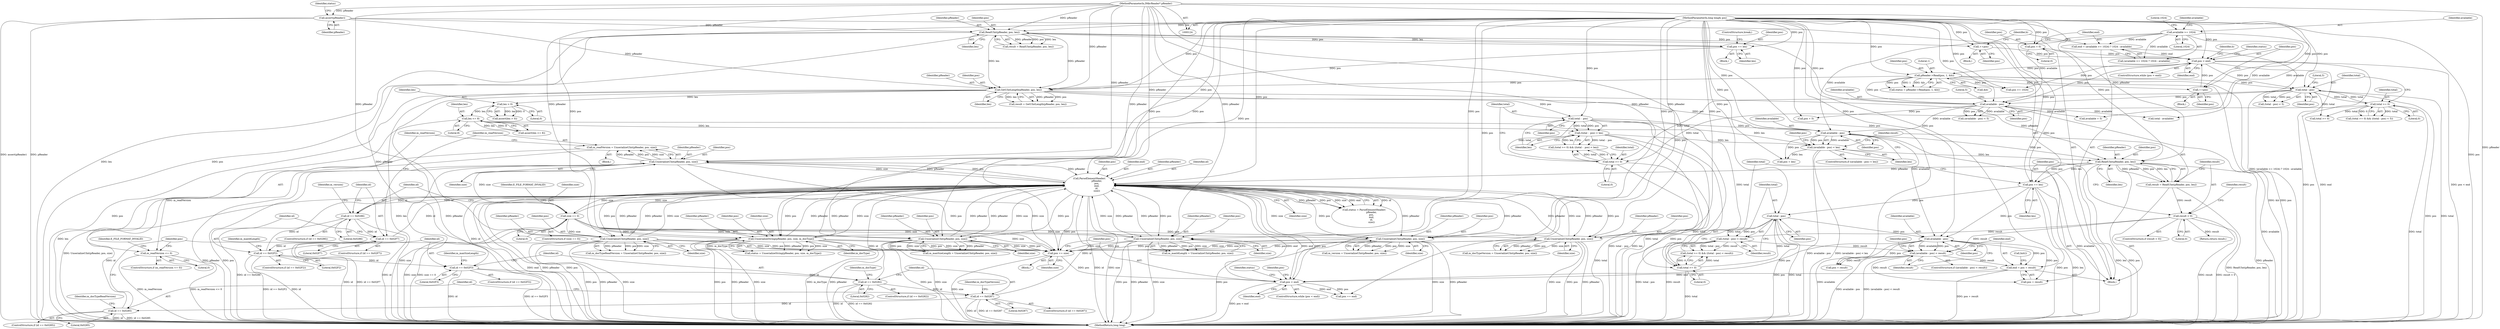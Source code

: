 digraph "1_Android_04839626ed859623901ebd3a5fd483982186b59d_167@API" {
"1000413" [label="(Call,m_readVersion <= 0)"];
"1000406" [label="(Call,m_readVersion = UnserializeUInt(pReader, pos, size))"];
"1000408" [label="(Call,UnserializeUInt(pReader, pos, size))"];
"1000365" [label="(Call,ParseElementHeader(\n                    pReader,\n                    pos,\n                    end,\n                    id,\n                    size))"];
"1000426" [label="(Call,UnserializeUInt(pReader, pos, size))"];
"1000125" [label="(MethodParameterIn,IMkvReader* pReader)"];
"1000126" [label="(MethodParameterIn,long long& pos)"];
"1000378" [label="(Call,size == 0)"];
"1000315" [label="(Call,ReadUInt(pReader, pos, len))"];
"1000267" [label="(Call,GetUIntLength(pReader, pos, len))"];
"1000128" [label="(Call,assert(pReader))"];
"1000242" [label="(Call,ReadUInt(pReader, pos, len))"];
"1000230" [label="(Call,available - pos)"];
"1000153" [label="(Call,available >= 1024)"];
"1000171" [label="(Call,pReader->Read(pos, 1, &b))"];
"1000165" [label="(Call,pos < end)"];
"1000187" [label="(Call,++pos)"];
"1000261" [label="(Call,++pos)"];
"1000146" [label="(Call,pos = 0)"];
"1000150" [label="(Call,end = (available >= 1024) ? 1024 : available)"];
"1000222" [label="(Call,total - pos)"];
"1000218" [label="(Call,total >= 0)"];
"1000257" [label="(Call,pos += len)"];
"1000305" [label="(Call,available - pos)"];
"1000297" [label="(Call,total -  pos)"];
"1000293" [label="(Call,total >= 0)"];
"1000304" [label="(Call,(available - pos) < len)"];
"1000288" [label="(Call,len <= 8)"];
"1000284" [label="(Call,len > 0)"];
"1000296" [label="(Call,(total -  pos) < len)"];
"1000466" [label="(Call,UnserializeString(pReader, pos, size, m_docType))"];
"1000501" [label="(Call,UnserializeUInt(pReader, pos, size))"];
"1000444" [label="(Call,UnserializeUInt(pReader, pos, size))"];
"1000390" [label="(Call,UnserializeUInt(pReader, pos, size))"];
"1000483" [label="(Call,UnserializeUInt(pReader, pos, size))"];
"1000357" [label="(Call,pos < end)"];
"1000511" [label="(Call,pos += size)"];
"1000342" [label="(Call,available - pos)"];
"1000325" [label="(Call,pos += len)"];
"1000334" [label="(Call,total - pos)"];
"1000330" [label="(Call,total >= 0)"];
"1000350" [label="(Call,end = pos + result)"];
"1000341" [label="(Call,(available - pos) < result)"];
"1000320" [label="(Call,result < 0)"];
"1000313" [label="(Call,result = ReadUInt(pReader, pos, len))"];
"1000333" [label="(Call,(total - pos) < result)"];
"1000456" [label="(Call,id == 0x0282)"];
"1000438" [label="(Call,id == 0x02F3)"];
"1000420" [label="(Call,id == 0x02F2)"];
"1000402" [label="(Call,id == 0x02F7)"];
"1000384" [label="(Call,id == 0x0286)"];
"1000495" [label="(Call,id == 0x0285)"];
"1000477" [label="(Call,id == 0x0287)"];
"1000393" [label="(Identifier,size)"];
"1000335" [label="(Identifier,total)"];
"1000469" [label="(Identifier,size)"];
"1000478" [label="(Identifier,id)"];
"1000170" [label="(Identifier,status)"];
"1000504" [label="(Identifier,size)"];
"1000257" [label="(Call,pos += len)"];
"1000191" [label="(Identifier,b)"];
"1000296" [label="(Call,(total -  pos) < len)"];
"1000284" [label="(Call,len > 0)"];
"1000217" [label="(Call,(total >= 0) && ((total - pos) < 5))"];
"1000343" [label="(Identifier,available)"];
"1000153" [label="(Call,available >= 1024)"];
"1000444" [label="(Call,UnserializeUInt(pReader, pos, size))"];
"1000297" [label="(Call,total -  pos)"];
"1000409" [label="(Identifier,pReader)"];
"1000316" [label="(Identifier,pReader)"];
"1000323" [label="(Return,return result;)"];
"1000146" [label="(Call,pos = 0)"];
"1000337" [label="(Identifier,result)"];
"1000304" [label="(Call,(available - pos) < len)"];
"1000384" [label="(Call,id == 0x0286)"];
"1000150" [label="(Call,end = (available >= 1024) ? 1024 : available)"];
"1000419" [label="(ControlStructure,if (id == 0x02F2))"];
"1000347" [label="(Call,pos + result)"];
"1000261" [label="(Call,++pos)"];
"1000265" [label="(Call,result = GetUIntLength(pReader, pos, len))"];
"1000154" [label="(Identifier,available)"];
"1000350" [label="(Call,end = pos + result)"];
"1000151" [label="(Identifier,end)"];
"1000319" [label="(ControlStructure,if (result < 0))"];
"1000428" [label="(Identifier,pos)"];
"1000126" [label="(MethodParameterIn,long long& pos)"];
"1000340" [label="(ControlStructure,if ((available - pos) < result))"];
"1000147" [label="(Identifier,pos)"];
"1000420" [label="(Call,id == 0x02F2)"];
"1000256" [label="(Block,)"];
"1000511" [label="(Call,pos += size)"];
"1000299" [label="(Identifier,pos)"];
"1000445" [label="(Identifier,pReader)"];
"1000378" [label="(Call,size == 0)"];
"1000385" [label="(Identifier,id)"];
"1000497" [label="(Literal,0x0285)"];
"1000206" [label="(Call,total - available)"];
"1000479" [label="(Literal,0x0287)"];
"1000424" [label="(Call,m_maxIdLength = UnserializeUInt(pReader, pos, size))"];
"1000313" [label="(Call,result = ReadUInt(pReader, pos, len))"];
"1000369" [label="(Identifier,id)"];
"1000429" [label="(Identifier,size)"];
"1000380" [label="(Literal,0)"];
"1000285" [label="(Identifier,len)"];
"1000406" [label="(Call,m_readVersion = UnserializeUInt(pReader, pos, size))"];
"1000213" [label="(Call,available + 5)"];
"1000358" [label="(Identifier,pos)"];
"1000485" [label="(Identifier,pos)"];
"1000388" [label="(Call,m_version = UnserializeUInt(pReader, pos, size))"];
"1000311" [label="(Identifier,pos)"];
"1000426" [label="(Call,UnserializeUInt(pReader, pos, size))"];
"1000165" [label="(Call,pos < end)"];
"1000159" [label="(Block,)"];
"1000461" [label="(Identifier,m_docType)"];
"1000500" [label="(Identifier,m_docTypeReadVersion)"];
"1000356" [label="(ControlStructure,while (pos < end))"];
"1000417" [label="(Identifier,E_FILE_FORMAT_INVALID)"];
"1000495" [label="(Call,id == 0x0285)"];
"1000270" [label="(Identifier,len)"];
"1000244" [label="(Identifier,pos)"];
"1000202" [label="(Call,total >= 0)"];
"1000367" [label="(Identifier,pos)"];
"1000315" [label="(Call,ReadUInt(pReader, pos, len))"];
"1000258" [label="(Identifier,pos)"];
"1000414" [label="(Identifier,m_readVersion)"];
"1000219" [label="(Identifier,total)"];
"1000443" [label="(Identifier,m_maxSizeLength)"];
"1000289" [label="(Identifier,len)"];
"1000336" [label="(Identifier,pos)"];
"1000156" [label="(Literal,1024)"];
"1000314" [label="(Identifier,result)"];
"1000481" [label="(Call,m_docTypeVersion = UnserializeUInt(pReader, pos, size))"];
"1000427" [label="(Identifier,pReader)"];
"1000306" [label="(Identifier,available)"];
"1000365" [label="(Call,ParseElementHeader(\n                    pReader,\n                    pos,\n                    end,\n                    id,\n                    size))"];
"1000127" [label="(Block,)"];
"1000293" [label="(Call,total >= 0)"];
"1000334" [label="(Call,total - pos)"];
"1000224" [label="(Identifier,pos)"];
"1000267" [label="(Call,GetUIntLength(pReader, pos, len))"];
"1000486" [label="(Identifier,size)"];
"1000456" [label="(Call,id == 0x0282)"];
"1000404" [label="(Literal,0x02F7)"];
"1000407" [label="(Identifier,m_readVersion)"];
"1000422" [label="(Literal,0x02F2)"];
"1000402" [label="(Call,id == 0x02F7)"];
"1000382" [label="(Identifier,E_FILE_FORMAT_INVALID)"];
"1000440" [label="(Literal,0x02F3)"];
"1000167" [label="(Identifier,end)"];
"1000421" [label="(Identifier,id)"];
"1000188" [label="(Identifier,pos)"];
"1000295" [label="(Literal,0)"];
"1000345" [label="(Identifier,result)"];
"1000333" [label="(Call,(total - pos) < result)"];
"1000415" [label="(Literal,0)"];
"1000477" [label="(Call,id == 0x0287)"];
"1000467" [label="(Identifier,pReader)"];
"1000408" [label="(Call,UnserializeUInt(pReader, pos, size))"];
"1000325" [label="(Call,pos += len)"];
"1000242" [label="(Call,ReadUInt(pReader, pos, len))"];
"1000501" [label="(Call,UnserializeUInt(pReader, pos, size))"];
"1000403" [label="(Identifier,id)"];
"1000320" [label="(Call,result < 0)"];
"1000283" [label="(Call,assert(len > 0))"];
"1000332" [label="(Literal,0)"];
"1000520" [label="(MethodReturn,long long)"];
"1000499" [label="(Call,m_docTypeReadVersion = UnserializeUInt(pReader, pos, size))"];
"1000352" [label="(Call,pos + result)"];
"1000425" [label="(Identifier,m_maxIdLength)"];
"1000331" [label="(Identifier,total)"];
"1000329" [label="(Call,(total >= 0) && ((total - pos) < result))"];
"1000476" [label="(ControlStructure,if (id == 0x0287))"];
"1000171" [label="(Call,pReader->Read(pos, 1, &b))"];
"1000230" [label="(Call,available - pos)"];
"1000243" [label="(Identifier,pReader)"];
"1000290" [label="(Literal,8)"];
"1000305" [label="(Call,available - pos)"];
"1000392" [label="(Identifier,pos)"];
"1000166" [label="(Identifier,pos)"];
"1000327" [label="(Identifier,len)"];
"1000364" [label="(Identifier,status)"];
"1000174" [label="(Call,&b)"];
"1000225" [label="(Literal,5)"];
"1000125" [label="(MethodParameterIn,IMkvReader* pReader)"];
"1000439" [label="(Identifier,id)"];
"1000442" [label="(Call,m_maxSizeLength = UnserializeUInt(pReader, pos, size))"];
"1000496" [label="(Identifier,id)"];
"1000195" [label="(Call,pos >= 1024)"];
"1000342" [label="(Call,available - pos)"];
"1000223" [label="(Identifier,total)"];
"1000218" [label="(Call,total >= 0)"];
"1000468" [label="(Identifier,pos)"];
"1000412" [label="(ControlStructure,if (m_readVersion <= 0))"];
"1000303" [label="(ControlStructure,if ((available - pos) < len))"];
"1000351" [label="(Identifier,end)"];
"1000310" [label="(Call,pos + len)"];
"1000513" [label="(Identifier,size)"];
"1000355" [label="(Call,Init())"];
"1000410" [label="(Identifier,pos)"];
"1000221" [label="(Call,(total - pos) < 5)"];
"1000240" [label="(Call,result = ReadUInt(pReader, pos, len))"];
"1000330" [label="(Call,total >= 0)"];
"1000129" [label="(Identifier,pReader)"];
"1000383" [label="(ControlStructure,if (id == 0x0286))"];
"1000401" [label="(ControlStructure,if (id == 0x02F7))"];
"1000405" [label="(Block,)"];
"1000187" [label="(Call,++pos)"];
"1000260" [label="(ControlStructure,break;)"];
"1000162" [label="(Identifier,b)"];
"1000148" [label="(Literal,0)"];
"1000437" [label="(ControlStructure,if (id == 0x02F3))"];
"1000231" [label="(Identifier,available)"];
"1000288" [label="(Call,len <= 8)"];
"1000318" [label="(Identifier,len)"];
"1000169" [label="(Call,status = pReader->Read(pos, 1, &b))"];
"1000368" [label="(Identifier,end)"];
"1000233" [label="(Literal,5)"];
"1000484" [label="(Identifier,pReader)"];
"1000307" [label="(Identifier,pos)"];
"1000341" [label="(Call,(available - pos) < result)"];
"1000455" [label="(ControlStructure,if (id == 0x0282))"];
"1000482" [label="(Identifier,m_docTypeVersion)"];
"1000360" [label="(Block,)"];
"1000321" [label="(Identifier,result)"];
"1000391" [label="(Identifier,pReader)"];
"1000458" [label="(Literal,0x0282)"];
"1000294" [label="(Identifier,total)"];
"1000128" [label="(Call,assert(pReader))"];
"1000268" [label="(Identifier,pReader)"];
"1000322" [label="(Literal,0)"];
"1000235" [label="(Call,pos + 5)"];
"1000232" [label="(Identifier,pos)"];
"1000438" [label="(Call,id == 0x02F3)"];
"1000359" [label="(Identifier,end)"];
"1000164" [label="(ControlStructure,while (pos < end))"];
"1000348" [label="(Identifier,pos)"];
"1000229" [label="(Call,(available - pos) < 5)"];
"1000494" [label="(ControlStructure,if (id == 0x0285))"];
"1000155" [label="(Literal,1024)"];
"1000262" [label="(Identifier,pos)"];
"1000413" [label="(Call,m_readVersion <= 0)"];
"1000366" [label="(Identifier,pReader)"];
"1000357" [label="(Call,pos < end)"];
"1000286" [label="(Literal,0)"];
"1000446" [label="(Identifier,pos)"];
"1000173" [label="(Literal,1)"];
"1000245" [label="(Identifier,len)"];
"1000157" [label="(Identifier,available)"];
"1000483" [label="(Call,UnserializeUInt(pReader, pos, size))"];
"1000516" [label="(Identifier,pos)"];
"1000300" [label="(Identifier,len)"];
"1000269" [label="(Identifier,pos)"];
"1000220" [label="(Literal,0)"];
"1000390" [label="(Call,UnserializeUInt(pReader, pos, size))"];
"1000287" [label="(Call,assert(len <= 8))"];
"1000503" [label="(Identifier,pos)"];
"1000298" [label="(Identifier,total)"];
"1000152" [label="(Call,(available >= 1024) ? 1024 : available)"];
"1000317" [label="(Identifier,pos)"];
"1000457" [label="(Identifier,id)"];
"1000464" [label="(Call,status = UnserializeString(pReader, pos, size, m_docType))"];
"1000512" [label="(Identifier,pos)"];
"1000370" [label="(Identifier,size)"];
"1000470" [label="(Identifier,m_docType)"];
"1000363" [label="(Call,status = ParseElementHeader(\n                    pReader,\n                    pos,\n                    end,\n                    id,\n                    size))"];
"1000292" [label="(Call,(total >= 0) && ((total -  pos) < len))"];
"1000389" [label="(Identifier,m_version)"];
"1000308" [label="(Identifier,len)"];
"1000377" [label="(ControlStructure,if (size == 0))"];
"1000344" [label="(Identifier,pos)"];
"1000466" [label="(Call,UnserializeString(pReader, pos, size, m_docType))"];
"1000502" [label="(Identifier,pReader)"];
"1000259" [label="(Identifier,len)"];
"1000411" [label="(Identifier,size)"];
"1000324" [label="(Identifier,result)"];
"1000386" [label="(Literal,0x0286)"];
"1000447" [label="(Identifier,size)"];
"1000134" [label="(Identifier,status)"];
"1000379" [label="(Identifier,size)"];
"1000515" [label="(Call,pos == end)"];
"1000168" [label="(Block,)"];
"1000172" [label="(Identifier,pos)"];
"1000222" [label="(Call,total - pos)"];
"1000326" [label="(Identifier,pos)"];
"1000413" -> "1000412"  [label="AST: "];
"1000413" -> "1000415"  [label="CFG: "];
"1000414" -> "1000413"  [label="AST: "];
"1000415" -> "1000413"  [label="AST: "];
"1000417" -> "1000413"  [label="CFG: "];
"1000512" -> "1000413"  [label="CFG: "];
"1000413" -> "1000520"  [label="DDG: m_readVersion"];
"1000413" -> "1000520"  [label="DDG: m_readVersion <= 0"];
"1000406" -> "1000413"  [label="DDG: m_readVersion"];
"1000406" -> "1000405"  [label="AST: "];
"1000406" -> "1000408"  [label="CFG: "];
"1000407" -> "1000406"  [label="AST: "];
"1000408" -> "1000406"  [label="AST: "];
"1000414" -> "1000406"  [label="CFG: "];
"1000406" -> "1000520"  [label="DDG: UnserializeUInt(pReader, pos, size)"];
"1000408" -> "1000406"  [label="DDG: pReader"];
"1000408" -> "1000406"  [label="DDG: pos"];
"1000408" -> "1000406"  [label="DDG: size"];
"1000408" -> "1000411"  [label="CFG: "];
"1000409" -> "1000408"  [label="AST: "];
"1000410" -> "1000408"  [label="AST: "];
"1000411" -> "1000408"  [label="AST: "];
"1000408" -> "1000520"  [label="DDG: size"];
"1000408" -> "1000520"  [label="DDG: pReader"];
"1000408" -> "1000520"  [label="DDG: pos"];
"1000408" -> "1000365"  [label="DDG: pReader"];
"1000408" -> "1000365"  [label="DDG: size"];
"1000365" -> "1000408"  [label="DDG: pReader"];
"1000365" -> "1000408"  [label="DDG: pos"];
"1000125" -> "1000408"  [label="DDG: pReader"];
"1000126" -> "1000408"  [label="DDG: pos"];
"1000378" -> "1000408"  [label="DDG: size"];
"1000408" -> "1000511"  [label="DDG: size"];
"1000408" -> "1000511"  [label="DDG: pos"];
"1000365" -> "1000363"  [label="AST: "];
"1000365" -> "1000370"  [label="CFG: "];
"1000366" -> "1000365"  [label="AST: "];
"1000367" -> "1000365"  [label="AST: "];
"1000368" -> "1000365"  [label="AST: "];
"1000369" -> "1000365"  [label="AST: "];
"1000370" -> "1000365"  [label="AST: "];
"1000363" -> "1000365"  [label="CFG: "];
"1000365" -> "1000520"  [label="DDG: id"];
"1000365" -> "1000520"  [label="DDG: size"];
"1000365" -> "1000520"  [label="DDG: end"];
"1000365" -> "1000520"  [label="DDG: pos"];
"1000365" -> "1000520"  [label="DDG: pReader"];
"1000365" -> "1000357"  [label="DDG: end"];
"1000365" -> "1000363"  [label="DDG: id"];
"1000365" -> "1000363"  [label="DDG: pReader"];
"1000365" -> "1000363"  [label="DDG: pos"];
"1000365" -> "1000363"  [label="DDG: size"];
"1000365" -> "1000363"  [label="DDG: end"];
"1000426" -> "1000365"  [label="DDG: pReader"];
"1000426" -> "1000365"  [label="DDG: size"];
"1000315" -> "1000365"  [label="DDG: pReader"];
"1000466" -> "1000365"  [label="DDG: pReader"];
"1000466" -> "1000365"  [label="DDG: size"];
"1000501" -> "1000365"  [label="DDG: pReader"];
"1000501" -> "1000365"  [label="DDG: size"];
"1000444" -> "1000365"  [label="DDG: pReader"];
"1000444" -> "1000365"  [label="DDG: size"];
"1000390" -> "1000365"  [label="DDG: pReader"];
"1000390" -> "1000365"  [label="DDG: size"];
"1000483" -> "1000365"  [label="DDG: pReader"];
"1000483" -> "1000365"  [label="DDG: size"];
"1000125" -> "1000365"  [label="DDG: pReader"];
"1000357" -> "1000365"  [label="DDG: pos"];
"1000357" -> "1000365"  [label="DDG: end"];
"1000126" -> "1000365"  [label="DDG: pos"];
"1000456" -> "1000365"  [label="DDG: id"];
"1000495" -> "1000365"  [label="DDG: id"];
"1000402" -> "1000365"  [label="DDG: id"];
"1000420" -> "1000365"  [label="DDG: id"];
"1000438" -> "1000365"  [label="DDG: id"];
"1000477" -> "1000365"  [label="DDG: id"];
"1000384" -> "1000365"  [label="DDG: id"];
"1000378" -> "1000365"  [label="DDG: size"];
"1000365" -> "1000378"  [label="DDG: size"];
"1000365" -> "1000384"  [label="DDG: id"];
"1000365" -> "1000390"  [label="DDG: pReader"];
"1000365" -> "1000390"  [label="DDG: pos"];
"1000365" -> "1000426"  [label="DDG: pReader"];
"1000365" -> "1000426"  [label="DDG: pos"];
"1000365" -> "1000444"  [label="DDG: pReader"];
"1000365" -> "1000444"  [label="DDG: pos"];
"1000365" -> "1000466"  [label="DDG: pReader"];
"1000365" -> "1000466"  [label="DDG: pos"];
"1000365" -> "1000483"  [label="DDG: pReader"];
"1000365" -> "1000483"  [label="DDG: pos"];
"1000365" -> "1000501"  [label="DDG: pReader"];
"1000365" -> "1000501"  [label="DDG: pos"];
"1000365" -> "1000511"  [label="DDG: pos"];
"1000426" -> "1000424"  [label="AST: "];
"1000426" -> "1000429"  [label="CFG: "];
"1000427" -> "1000426"  [label="AST: "];
"1000428" -> "1000426"  [label="AST: "];
"1000429" -> "1000426"  [label="AST: "];
"1000424" -> "1000426"  [label="CFG: "];
"1000426" -> "1000520"  [label="DDG: pReader"];
"1000426" -> "1000520"  [label="DDG: pos"];
"1000426" -> "1000520"  [label="DDG: size"];
"1000426" -> "1000424"  [label="DDG: pReader"];
"1000426" -> "1000424"  [label="DDG: pos"];
"1000426" -> "1000424"  [label="DDG: size"];
"1000125" -> "1000426"  [label="DDG: pReader"];
"1000126" -> "1000426"  [label="DDG: pos"];
"1000378" -> "1000426"  [label="DDG: size"];
"1000426" -> "1000511"  [label="DDG: size"];
"1000426" -> "1000511"  [label="DDG: pos"];
"1000125" -> "1000124"  [label="AST: "];
"1000125" -> "1000520"  [label="DDG: pReader"];
"1000125" -> "1000128"  [label="DDG: pReader"];
"1000125" -> "1000242"  [label="DDG: pReader"];
"1000125" -> "1000267"  [label="DDG: pReader"];
"1000125" -> "1000315"  [label="DDG: pReader"];
"1000125" -> "1000390"  [label="DDG: pReader"];
"1000125" -> "1000444"  [label="DDG: pReader"];
"1000125" -> "1000466"  [label="DDG: pReader"];
"1000125" -> "1000483"  [label="DDG: pReader"];
"1000125" -> "1000501"  [label="DDG: pReader"];
"1000126" -> "1000124"  [label="AST: "];
"1000126" -> "1000520"  [label="DDG: pos"];
"1000126" -> "1000146"  [label="DDG: pos"];
"1000126" -> "1000165"  [label="DDG: pos"];
"1000126" -> "1000171"  [label="DDG: pos"];
"1000126" -> "1000187"  [label="DDG: pos"];
"1000126" -> "1000195"  [label="DDG: pos"];
"1000126" -> "1000222"  [label="DDG: pos"];
"1000126" -> "1000230"  [label="DDG: pos"];
"1000126" -> "1000235"  [label="DDG: pos"];
"1000126" -> "1000242"  [label="DDG: pos"];
"1000126" -> "1000257"  [label="DDG: pos"];
"1000126" -> "1000261"  [label="DDG: pos"];
"1000126" -> "1000267"  [label="DDG: pos"];
"1000126" -> "1000297"  [label="DDG: pos"];
"1000126" -> "1000305"  [label="DDG: pos"];
"1000126" -> "1000310"  [label="DDG: pos"];
"1000126" -> "1000315"  [label="DDG: pos"];
"1000126" -> "1000325"  [label="DDG: pos"];
"1000126" -> "1000334"  [label="DDG: pos"];
"1000126" -> "1000342"  [label="DDG: pos"];
"1000126" -> "1000347"  [label="DDG: pos"];
"1000126" -> "1000350"  [label="DDG: pos"];
"1000126" -> "1000352"  [label="DDG: pos"];
"1000126" -> "1000357"  [label="DDG: pos"];
"1000126" -> "1000390"  [label="DDG: pos"];
"1000126" -> "1000444"  [label="DDG: pos"];
"1000126" -> "1000466"  [label="DDG: pos"];
"1000126" -> "1000483"  [label="DDG: pos"];
"1000126" -> "1000501"  [label="DDG: pos"];
"1000126" -> "1000511"  [label="DDG: pos"];
"1000126" -> "1000515"  [label="DDG: pos"];
"1000378" -> "1000377"  [label="AST: "];
"1000378" -> "1000380"  [label="CFG: "];
"1000379" -> "1000378"  [label="AST: "];
"1000380" -> "1000378"  [label="AST: "];
"1000382" -> "1000378"  [label="CFG: "];
"1000385" -> "1000378"  [label="CFG: "];
"1000378" -> "1000520"  [label="DDG: size"];
"1000378" -> "1000520"  [label="DDG: size == 0"];
"1000378" -> "1000390"  [label="DDG: size"];
"1000378" -> "1000444"  [label="DDG: size"];
"1000378" -> "1000466"  [label="DDG: size"];
"1000378" -> "1000483"  [label="DDG: size"];
"1000378" -> "1000501"  [label="DDG: size"];
"1000378" -> "1000511"  [label="DDG: size"];
"1000315" -> "1000313"  [label="AST: "];
"1000315" -> "1000318"  [label="CFG: "];
"1000316" -> "1000315"  [label="AST: "];
"1000317" -> "1000315"  [label="AST: "];
"1000318" -> "1000315"  [label="AST: "];
"1000313" -> "1000315"  [label="CFG: "];
"1000315" -> "1000520"  [label="DDG: len"];
"1000315" -> "1000520"  [label="DDG: pReader"];
"1000315" -> "1000520"  [label="DDG: pos"];
"1000315" -> "1000313"  [label="DDG: pReader"];
"1000315" -> "1000313"  [label="DDG: pos"];
"1000315" -> "1000313"  [label="DDG: len"];
"1000267" -> "1000315"  [label="DDG: pReader"];
"1000305" -> "1000315"  [label="DDG: pos"];
"1000304" -> "1000315"  [label="DDG: len"];
"1000315" -> "1000325"  [label="DDG: len"];
"1000315" -> "1000325"  [label="DDG: pos"];
"1000267" -> "1000265"  [label="AST: "];
"1000267" -> "1000270"  [label="CFG: "];
"1000268" -> "1000267"  [label="AST: "];
"1000269" -> "1000267"  [label="AST: "];
"1000270" -> "1000267"  [label="AST: "];
"1000265" -> "1000267"  [label="CFG: "];
"1000267" -> "1000520"  [label="DDG: pos"];
"1000267" -> "1000520"  [label="DDG: pReader"];
"1000267" -> "1000520"  [label="DDG: len"];
"1000267" -> "1000265"  [label="DDG: pReader"];
"1000267" -> "1000265"  [label="DDG: pos"];
"1000267" -> "1000265"  [label="DDG: len"];
"1000128" -> "1000267"  [label="DDG: pReader"];
"1000242" -> "1000267"  [label="DDG: pReader"];
"1000242" -> "1000267"  [label="DDG: len"];
"1000171" -> "1000267"  [label="DDG: pos"];
"1000257" -> "1000267"  [label="DDG: pos"];
"1000267" -> "1000284"  [label="DDG: len"];
"1000267" -> "1000297"  [label="DDG: pos"];
"1000267" -> "1000305"  [label="DDG: pos"];
"1000128" -> "1000127"  [label="AST: "];
"1000128" -> "1000129"  [label="CFG: "];
"1000129" -> "1000128"  [label="AST: "];
"1000134" -> "1000128"  [label="CFG: "];
"1000128" -> "1000520"  [label="DDG: pReader"];
"1000128" -> "1000520"  [label="DDG: assert(pReader)"];
"1000128" -> "1000242"  [label="DDG: pReader"];
"1000242" -> "1000240"  [label="AST: "];
"1000242" -> "1000245"  [label="CFG: "];
"1000243" -> "1000242"  [label="AST: "];
"1000244" -> "1000242"  [label="AST: "];
"1000245" -> "1000242"  [label="AST: "];
"1000240" -> "1000242"  [label="CFG: "];
"1000242" -> "1000520"  [label="DDG: pos"];
"1000242" -> "1000520"  [label="DDG: len"];
"1000242" -> "1000520"  [label="DDG: pReader"];
"1000242" -> "1000240"  [label="DDG: pReader"];
"1000242" -> "1000240"  [label="DDG: pos"];
"1000242" -> "1000240"  [label="DDG: len"];
"1000230" -> "1000242"  [label="DDG: pos"];
"1000242" -> "1000257"  [label="DDG: len"];
"1000242" -> "1000257"  [label="DDG: pos"];
"1000242" -> "1000261"  [label="DDG: pos"];
"1000230" -> "1000229"  [label="AST: "];
"1000230" -> "1000232"  [label="CFG: "];
"1000231" -> "1000230"  [label="AST: "];
"1000232" -> "1000230"  [label="AST: "];
"1000233" -> "1000230"  [label="CFG: "];
"1000230" -> "1000520"  [label="DDG: available"];
"1000230" -> "1000206"  [label="DDG: available"];
"1000230" -> "1000213"  [label="DDG: available"];
"1000230" -> "1000229"  [label="DDG: available"];
"1000230" -> "1000229"  [label="DDG: pos"];
"1000153" -> "1000230"  [label="DDG: available"];
"1000171" -> "1000230"  [label="DDG: pos"];
"1000165" -> "1000230"  [label="DDG: pos"];
"1000222" -> "1000230"  [label="DDG: pos"];
"1000230" -> "1000235"  [label="DDG: pos"];
"1000230" -> "1000305"  [label="DDG: available"];
"1000153" -> "1000152"  [label="AST: "];
"1000153" -> "1000155"  [label="CFG: "];
"1000154" -> "1000153"  [label="AST: "];
"1000155" -> "1000153"  [label="AST: "];
"1000156" -> "1000153"  [label="CFG: "];
"1000157" -> "1000153"  [label="CFG: "];
"1000153" -> "1000150"  [label="DDG: available"];
"1000153" -> "1000152"  [label="DDG: available"];
"1000153" -> "1000206"  [label="DDG: available"];
"1000153" -> "1000213"  [label="DDG: available"];
"1000153" -> "1000305"  [label="DDG: available"];
"1000171" -> "1000169"  [label="AST: "];
"1000171" -> "1000174"  [label="CFG: "];
"1000172" -> "1000171"  [label="AST: "];
"1000173" -> "1000171"  [label="AST: "];
"1000174" -> "1000171"  [label="AST: "];
"1000169" -> "1000171"  [label="CFG: "];
"1000171" -> "1000520"  [label="DDG: pos"];
"1000171" -> "1000520"  [label="DDG: &b"];
"1000171" -> "1000169"  [label="DDG: pos"];
"1000171" -> "1000169"  [label="DDG: 1"];
"1000171" -> "1000169"  [label="DDG: &b"];
"1000165" -> "1000171"  [label="DDG: pos"];
"1000171" -> "1000187"  [label="DDG: pos"];
"1000171" -> "1000195"  [label="DDG: pos"];
"1000171" -> "1000222"  [label="DDG: pos"];
"1000165" -> "1000164"  [label="AST: "];
"1000165" -> "1000167"  [label="CFG: "];
"1000166" -> "1000165"  [label="AST: "];
"1000167" -> "1000165"  [label="AST: "];
"1000170" -> "1000165"  [label="CFG: "];
"1000191" -> "1000165"  [label="CFG: "];
"1000165" -> "1000520"  [label="DDG: pos"];
"1000165" -> "1000520"  [label="DDG: end"];
"1000165" -> "1000520"  [label="DDG: pos < end"];
"1000187" -> "1000165"  [label="DDG: pos"];
"1000261" -> "1000165"  [label="DDG: pos"];
"1000146" -> "1000165"  [label="DDG: pos"];
"1000150" -> "1000165"  [label="DDG: end"];
"1000165" -> "1000195"  [label="DDG: pos"];
"1000165" -> "1000222"  [label="DDG: pos"];
"1000187" -> "1000168"  [label="AST: "];
"1000187" -> "1000188"  [label="CFG: "];
"1000188" -> "1000187"  [label="AST: "];
"1000166" -> "1000187"  [label="CFG: "];
"1000261" -> "1000159"  [label="AST: "];
"1000261" -> "1000262"  [label="CFG: "];
"1000262" -> "1000261"  [label="AST: "];
"1000162" -> "1000261"  [label="CFG: "];
"1000146" -> "1000127"  [label="AST: "];
"1000146" -> "1000148"  [label="CFG: "];
"1000147" -> "1000146"  [label="AST: "];
"1000148" -> "1000146"  [label="AST: "];
"1000151" -> "1000146"  [label="CFG: "];
"1000150" -> "1000127"  [label="AST: "];
"1000150" -> "1000152"  [label="CFG: "];
"1000151" -> "1000150"  [label="AST: "];
"1000152" -> "1000150"  [label="AST: "];
"1000162" -> "1000150"  [label="CFG: "];
"1000150" -> "1000520"  [label="DDG: (available >= 1024) ? 1024 : available"];
"1000222" -> "1000221"  [label="AST: "];
"1000222" -> "1000224"  [label="CFG: "];
"1000223" -> "1000222"  [label="AST: "];
"1000224" -> "1000222"  [label="AST: "];
"1000225" -> "1000222"  [label="CFG: "];
"1000222" -> "1000520"  [label="DDG: total"];
"1000222" -> "1000520"  [label="DDG: pos"];
"1000222" -> "1000202"  [label="DDG: total"];
"1000222" -> "1000218"  [label="DDG: total"];
"1000222" -> "1000221"  [label="DDG: total"];
"1000222" -> "1000221"  [label="DDG: pos"];
"1000218" -> "1000222"  [label="DDG: total"];
"1000222" -> "1000293"  [label="DDG: total"];
"1000218" -> "1000217"  [label="AST: "];
"1000218" -> "1000220"  [label="CFG: "];
"1000219" -> "1000218"  [label="AST: "];
"1000220" -> "1000218"  [label="AST: "];
"1000223" -> "1000218"  [label="CFG: "];
"1000217" -> "1000218"  [label="CFG: "];
"1000218" -> "1000520"  [label="DDG: total"];
"1000218" -> "1000202"  [label="DDG: total"];
"1000218" -> "1000217"  [label="DDG: total"];
"1000218" -> "1000217"  [label="DDG: 0"];
"1000218" -> "1000293"  [label="DDG: total"];
"1000257" -> "1000256"  [label="AST: "];
"1000257" -> "1000259"  [label="CFG: "];
"1000258" -> "1000257"  [label="AST: "];
"1000259" -> "1000257"  [label="AST: "];
"1000260" -> "1000257"  [label="CFG: "];
"1000305" -> "1000304"  [label="AST: "];
"1000305" -> "1000307"  [label="CFG: "];
"1000306" -> "1000305"  [label="AST: "];
"1000307" -> "1000305"  [label="AST: "];
"1000308" -> "1000305"  [label="CFG: "];
"1000305" -> "1000520"  [label="DDG: available"];
"1000305" -> "1000304"  [label="DDG: available"];
"1000305" -> "1000304"  [label="DDG: pos"];
"1000297" -> "1000305"  [label="DDG: pos"];
"1000305" -> "1000310"  [label="DDG: pos"];
"1000305" -> "1000342"  [label="DDG: available"];
"1000297" -> "1000296"  [label="AST: "];
"1000297" -> "1000299"  [label="CFG: "];
"1000298" -> "1000297"  [label="AST: "];
"1000299" -> "1000297"  [label="AST: "];
"1000300" -> "1000297"  [label="CFG: "];
"1000297" -> "1000520"  [label="DDG: total"];
"1000297" -> "1000520"  [label="DDG: pos"];
"1000297" -> "1000296"  [label="DDG: total"];
"1000297" -> "1000296"  [label="DDG: pos"];
"1000293" -> "1000297"  [label="DDG: total"];
"1000297" -> "1000330"  [label="DDG: total"];
"1000293" -> "1000292"  [label="AST: "];
"1000293" -> "1000295"  [label="CFG: "];
"1000294" -> "1000293"  [label="AST: "];
"1000295" -> "1000293"  [label="AST: "];
"1000298" -> "1000293"  [label="CFG: "];
"1000292" -> "1000293"  [label="CFG: "];
"1000293" -> "1000520"  [label="DDG: total"];
"1000293" -> "1000292"  [label="DDG: total"];
"1000293" -> "1000292"  [label="DDG: 0"];
"1000293" -> "1000330"  [label="DDG: total"];
"1000304" -> "1000303"  [label="AST: "];
"1000304" -> "1000308"  [label="CFG: "];
"1000308" -> "1000304"  [label="AST: "];
"1000311" -> "1000304"  [label="CFG: "];
"1000314" -> "1000304"  [label="CFG: "];
"1000304" -> "1000520"  [label="DDG: (available - pos) < len"];
"1000304" -> "1000520"  [label="DDG: available - pos"];
"1000288" -> "1000304"  [label="DDG: len"];
"1000296" -> "1000304"  [label="DDG: len"];
"1000304" -> "1000310"  [label="DDG: len"];
"1000288" -> "1000287"  [label="AST: "];
"1000288" -> "1000290"  [label="CFG: "];
"1000289" -> "1000288"  [label="AST: "];
"1000290" -> "1000288"  [label="AST: "];
"1000287" -> "1000288"  [label="CFG: "];
"1000288" -> "1000520"  [label="DDG: len"];
"1000288" -> "1000287"  [label="DDG: len"];
"1000288" -> "1000287"  [label="DDG: 8"];
"1000284" -> "1000288"  [label="DDG: len"];
"1000288" -> "1000296"  [label="DDG: len"];
"1000284" -> "1000283"  [label="AST: "];
"1000284" -> "1000286"  [label="CFG: "];
"1000285" -> "1000284"  [label="AST: "];
"1000286" -> "1000284"  [label="AST: "];
"1000283" -> "1000284"  [label="CFG: "];
"1000284" -> "1000283"  [label="DDG: len"];
"1000284" -> "1000283"  [label="DDG: 0"];
"1000296" -> "1000292"  [label="AST: "];
"1000296" -> "1000300"  [label="CFG: "];
"1000300" -> "1000296"  [label="AST: "];
"1000292" -> "1000296"  [label="CFG: "];
"1000296" -> "1000520"  [label="DDG: total -  pos"];
"1000296" -> "1000520"  [label="DDG: len"];
"1000296" -> "1000292"  [label="DDG: total -  pos"];
"1000296" -> "1000292"  [label="DDG: len"];
"1000466" -> "1000464"  [label="AST: "];
"1000466" -> "1000470"  [label="CFG: "];
"1000467" -> "1000466"  [label="AST: "];
"1000468" -> "1000466"  [label="AST: "];
"1000469" -> "1000466"  [label="AST: "];
"1000470" -> "1000466"  [label="AST: "];
"1000464" -> "1000466"  [label="CFG: "];
"1000466" -> "1000520"  [label="DDG: pos"];
"1000466" -> "1000520"  [label="DDG: pReader"];
"1000466" -> "1000520"  [label="DDG: size"];
"1000466" -> "1000520"  [label="DDG: m_docType"];
"1000466" -> "1000464"  [label="DDG: pReader"];
"1000466" -> "1000464"  [label="DDG: pos"];
"1000466" -> "1000464"  [label="DDG: size"];
"1000466" -> "1000464"  [label="DDG: m_docType"];
"1000466" -> "1000511"  [label="DDG: size"];
"1000466" -> "1000511"  [label="DDG: pos"];
"1000501" -> "1000499"  [label="AST: "];
"1000501" -> "1000504"  [label="CFG: "];
"1000502" -> "1000501"  [label="AST: "];
"1000503" -> "1000501"  [label="AST: "];
"1000504" -> "1000501"  [label="AST: "];
"1000499" -> "1000501"  [label="CFG: "];
"1000501" -> "1000520"  [label="DDG: pos"];
"1000501" -> "1000520"  [label="DDG: pReader"];
"1000501" -> "1000520"  [label="DDG: size"];
"1000501" -> "1000499"  [label="DDG: pReader"];
"1000501" -> "1000499"  [label="DDG: pos"];
"1000501" -> "1000499"  [label="DDG: size"];
"1000501" -> "1000511"  [label="DDG: size"];
"1000501" -> "1000511"  [label="DDG: pos"];
"1000444" -> "1000442"  [label="AST: "];
"1000444" -> "1000447"  [label="CFG: "];
"1000445" -> "1000444"  [label="AST: "];
"1000446" -> "1000444"  [label="AST: "];
"1000447" -> "1000444"  [label="AST: "];
"1000442" -> "1000444"  [label="CFG: "];
"1000444" -> "1000520"  [label="DDG: pos"];
"1000444" -> "1000520"  [label="DDG: size"];
"1000444" -> "1000520"  [label="DDG: pReader"];
"1000444" -> "1000442"  [label="DDG: pReader"];
"1000444" -> "1000442"  [label="DDG: pos"];
"1000444" -> "1000442"  [label="DDG: size"];
"1000444" -> "1000511"  [label="DDG: size"];
"1000444" -> "1000511"  [label="DDG: pos"];
"1000390" -> "1000388"  [label="AST: "];
"1000390" -> "1000393"  [label="CFG: "];
"1000391" -> "1000390"  [label="AST: "];
"1000392" -> "1000390"  [label="AST: "];
"1000393" -> "1000390"  [label="AST: "];
"1000388" -> "1000390"  [label="CFG: "];
"1000390" -> "1000520"  [label="DDG: pos"];
"1000390" -> "1000520"  [label="DDG: size"];
"1000390" -> "1000520"  [label="DDG: pReader"];
"1000390" -> "1000388"  [label="DDG: pReader"];
"1000390" -> "1000388"  [label="DDG: pos"];
"1000390" -> "1000388"  [label="DDG: size"];
"1000390" -> "1000511"  [label="DDG: size"];
"1000390" -> "1000511"  [label="DDG: pos"];
"1000483" -> "1000481"  [label="AST: "];
"1000483" -> "1000486"  [label="CFG: "];
"1000484" -> "1000483"  [label="AST: "];
"1000485" -> "1000483"  [label="AST: "];
"1000486" -> "1000483"  [label="AST: "];
"1000481" -> "1000483"  [label="CFG: "];
"1000483" -> "1000520"  [label="DDG: size"];
"1000483" -> "1000520"  [label="DDG: pos"];
"1000483" -> "1000520"  [label="DDG: pReader"];
"1000483" -> "1000481"  [label="DDG: pReader"];
"1000483" -> "1000481"  [label="DDG: pos"];
"1000483" -> "1000481"  [label="DDG: size"];
"1000483" -> "1000511"  [label="DDG: size"];
"1000483" -> "1000511"  [label="DDG: pos"];
"1000357" -> "1000356"  [label="AST: "];
"1000357" -> "1000359"  [label="CFG: "];
"1000358" -> "1000357"  [label="AST: "];
"1000359" -> "1000357"  [label="AST: "];
"1000364" -> "1000357"  [label="CFG: "];
"1000516" -> "1000357"  [label="CFG: "];
"1000357" -> "1000520"  [label="DDG: pos < end"];
"1000511" -> "1000357"  [label="DDG: pos"];
"1000342" -> "1000357"  [label="DDG: pos"];
"1000350" -> "1000357"  [label="DDG: end"];
"1000357" -> "1000515"  [label="DDG: pos"];
"1000357" -> "1000515"  [label="DDG: end"];
"1000511" -> "1000360"  [label="AST: "];
"1000511" -> "1000513"  [label="CFG: "];
"1000512" -> "1000511"  [label="AST: "];
"1000513" -> "1000511"  [label="AST: "];
"1000358" -> "1000511"  [label="CFG: "];
"1000511" -> "1000520"  [label="DDG: size"];
"1000342" -> "1000341"  [label="AST: "];
"1000342" -> "1000344"  [label="CFG: "];
"1000343" -> "1000342"  [label="AST: "];
"1000344" -> "1000342"  [label="AST: "];
"1000345" -> "1000342"  [label="CFG: "];
"1000342" -> "1000520"  [label="DDG: available"];
"1000342" -> "1000341"  [label="DDG: available"];
"1000342" -> "1000341"  [label="DDG: pos"];
"1000325" -> "1000342"  [label="DDG: pos"];
"1000334" -> "1000342"  [label="DDG: pos"];
"1000342" -> "1000347"  [label="DDG: pos"];
"1000342" -> "1000350"  [label="DDG: pos"];
"1000342" -> "1000352"  [label="DDG: pos"];
"1000325" -> "1000127"  [label="AST: "];
"1000325" -> "1000327"  [label="CFG: "];
"1000326" -> "1000325"  [label="AST: "];
"1000327" -> "1000325"  [label="AST: "];
"1000331" -> "1000325"  [label="CFG: "];
"1000325" -> "1000520"  [label="DDG: pos"];
"1000325" -> "1000520"  [label="DDG: len"];
"1000325" -> "1000334"  [label="DDG: pos"];
"1000334" -> "1000333"  [label="AST: "];
"1000334" -> "1000336"  [label="CFG: "];
"1000335" -> "1000334"  [label="AST: "];
"1000336" -> "1000334"  [label="AST: "];
"1000337" -> "1000334"  [label="CFG: "];
"1000334" -> "1000520"  [label="DDG: pos"];
"1000334" -> "1000520"  [label="DDG: total"];
"1000334" -> "1000333"  [label="DDG: total"];
"1000334" -> "1000333"  [label="DDG: pos"];
"1000330" -> "1000334"  [label="DDG: total"];
"1000330" -> "1000329"  [label="AST: "];
"1000330" -> "1000332"  [label="CFG: "];
"1000331" -> "1000330"  [label="AST: "];
"1000332" -> "1000330"  [label="AST: "];
"1000335" -> "1000330"  [label="CFG: "];
"1000329" -> "1000330"  [label="CFG: "];
"1000330" -> "1000520"  [label="DDG: total"];
"1000330" -> "1000329"  [label="DDG: total"];
"1000330" -> "1000329"  [label="DDG: 0"];
"1000350" -> "1000127"  [label="AST: "];
"1000350" -> "1000352"  [label="CFG: "];
"1000351" -> "1000350"  [label="AST: "];
"1000352" -> "1000350"  [label="AST: "];
"1000355" -> "1000350"  [label="CFG: "];
"1000350" -> "1000520"  [label="DDG: pos + result"];
"1000341" -> "1000350"  [label="DDG: result"];
"1000341" -> "1000340"  [label="AST: "];
"1000341" -> "1000345"  [label="CFG: "];
"1000345" -> "1000341"  [label="AST: "];
"1000348" -> "1000341"  [label="CFG: "];
"1000351" -> "1000341"  [label="CFG: "];
"1000341" -> "1000520"  [label="DDG: available - pos"];
"1000341" -> "1000520"  [label="DDG: (available - pos) < result"];
"1000320" -> "1000341"  [label="DDG: result"];
"1000333" -> "1000341"  [label="DDG: result"];
"1000341" -> "1000347"  [label="DDG: result"];
"1000341" -> "1000352"  [label="DDG: result"];
"1000320" -> "1000319"  [label="AST: "];
"1000320" -> "1000322"  [label="CFG: "];
"1000321" -> "1000320"  [label="AST: "];
"1000322" -> "1000320"  [label="AST: "];
"1000324" -> "1000320"  [label="CFG: "];
"1000326" -> "1000320"  [label="CFG: "];
"1000320" -> "1000520"  [label="DDG: result"];
"1000320" -> "1000520"  [label="DDG: result < 0"];
"1000313" -> "1000320"  [label="DDG: result"];
"1000320" -> "1000323"  [label="DDG: result"];
"1000320" -> "1000333"  [label="DDG: result"];
"1000313" -> "1000127"  [label="AST: "];
"1000314" -> "1000313"  [label="AST: "];
"1000321" -> "1000313"  [label="CFG: "];
"1000313" -> "1000520"  [label="DDG: ReadUInt(pReader, pos, len)"];
"1000333" -> "1000329"  [label="AST: "];
"1000333" -> "1000337"  [label="CFG: "];
"1000337" -> "1000333"  [label="AST: "];
"1000329" -> "1000333"  [label="CFG: "];
"1000333" -> "1000520"  [label="DDG: total - pos"];
"1000333" -> "1000520"  [label="DDG: result"];
"1000333" -> "1000329"  [label="DDG: total - pos"];
"1000333" -> "1000329"  [label="DDG: result"];
"1000456" -> "1000455"  [label="AST: "];
"1000456" -> "1000458"  [label="CFG: "];
"1000457" -> "1000456"  [label="AST: "];
"1000458" -> "1000456"  [label="AST: "];
"1000461" -> "1000456"  [label="CFG: "];
"1000478" -> "1000456"  [label="CFG: "];
"1000456" -> "1000520"  [label="DDG: id"];
"1000456" -> "1000520"  [label="DDG: id == 0x0282"];
"1000438" -> "1000456"  [label="DDG: id"];
"1000456" -> "1000477"  [label="DDG: id"];
"1000438" -> "1000437"  [label="AST: "];
"1000438" -> "1000440"  [label="CFG: "];
"1000439" -> "1000438"  [label="AST: "];
"1000440" -> "1000438"  [label="AST: "];
"1000443" -> "1000438"  [label="CFG: "];
"1000457" -> "1000438"  [label="CFG: "];
"1000438" -> "1000520"  [label="DDG: id == 0x02F3"];
"1000438" -> "1000520"  [label="DDG: id"];
"1000420" -> "1000438"  [label="DDG: id"];
"1000420" -> "1000419"  [label="AST: "];
"1000420" -> "1000422"  [label="CFG: "];
"1000421" -> "1000420"  [label="AST: "];
"1000422" -> "1000420"  [label="AST: "];
"1000425" -> "1000420"  [label="CFG: "];
"1000439" -> "1000420"  [label="CFG: "];
"1000420" -> "1000520"  [label="DDG: id == 0x02F2"];
"1000420" -> "1000520"  [label="DDG: id"];
"1000402" -> "1000420"  [label="DDG: id"];
"1000402" -> "1000401"  [label="AST: "];
"1000402" -> "1000404"  [label="CFG: "];
"1000403" -> "1000402"  [label="AST: "];
"1000404" -> "1000402"  [label="AST: "];
"1000407" -> "1000402"  [label="CFG: "];
"1000421" -> "1000402"  [label="CFG: "];
"1000402" -> "1000520"  [label="DDG: id == 0x02F7"];
"1000402" -> "1000520"  [label="DDG: id"];
"1000384" -> "1000402"  [label="DDG: id"];
"1000384" -> "1000383"  [label="AST: "];
"1000384" -> "1000386"  [label="CFG: "];
"1000385" -> "1000384"  [label="AST: "];
"1000386" -> "1000384"  [label="AST: "];
"1000389" -> "1000384"  [label="CFG: "];
"1000403" -> "1000384"  [label="CFG: "];
"1000384" -> "1000520"  [label="DDG: id == 0x0286"];
"1000384" -> "1000520"  [label="DDG: id"];
"1000495" -> "1000494"  [label="AST: "];
"1000495" -> "1000497"  [label="CFG: "];
"1000496" -> "1000495"  [label="AST: "];
"1000497" -> "1000495"  [label="AST: "];
"1000500" -> "1000495"  [label="CFG: "];
"1000512" -> "1000495"  [label="CFG: "];
"1000495" -> "1000520"  [label="DDG: id"];
"1000495" -> "1000520"  [label="DDG: id == 0x0285"];
"1000477" -> "1000495"  [label="DDG: id"];
"1000477" -> "1000476"  [label="AST: "];
"1000477" -> "1000479"  [label="CFG: "];
"1000478" -> "1000477"  [label="AST: "];
"1000479" -> "1000477"  [label="AST: "];
"1000482" -> "1000477"  [label="CFG: "];
"1000496" -> "1000477"  [label="CFG: "];
"1000477" -> "1000520"  [label="DDG: id == 0x0287"];
"1000477" -> "1000520"  [label="DDG: id"];
}

